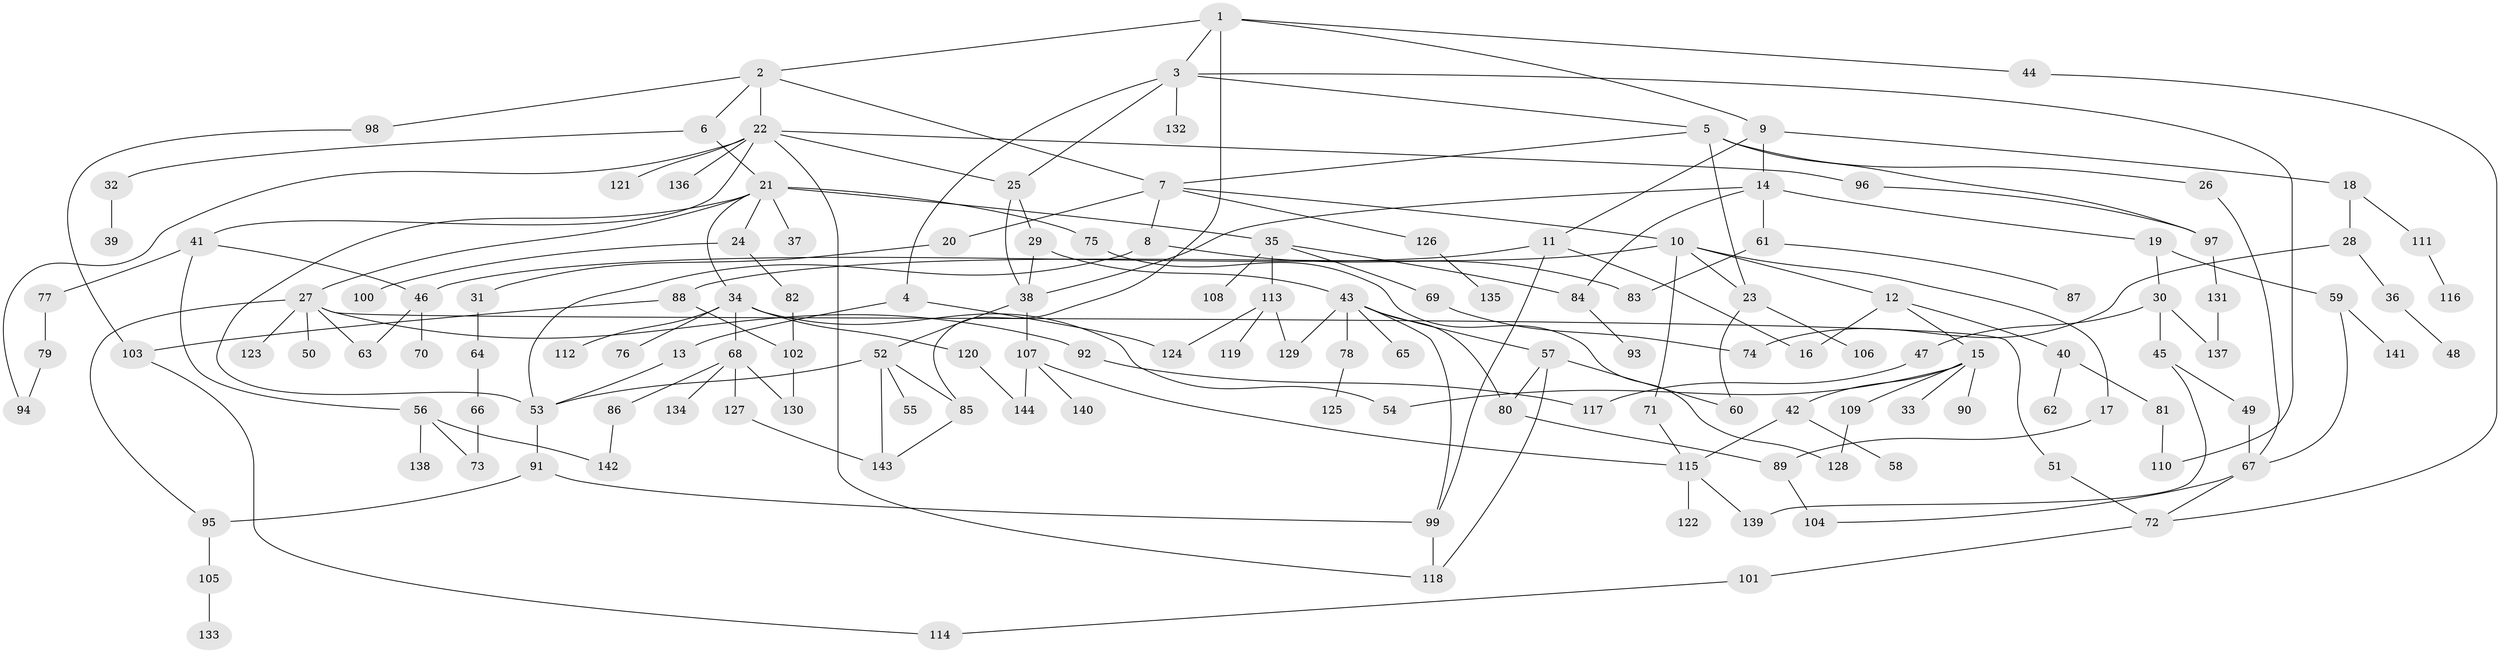// Generated by graph-tools (version 1.1) at 2025/13/03/09/25 04:13:39]
// undirected, 144 vertices, 192 edges
graph export_dot {
graph [start="1"]
  node [color=gray90,style=filled];
  1;
  2;
  3;
  4;
  5;
  6;
  7;
  8;
  9;
  10;
  11;
  12;
  13;
  14;
  15;
  16;
  17;
  18;
  19;
  20;
  21;
  22;
  23;
  24;
  25;
  26;
  27;
  28;
  29;
  30;
  31;
  32;
  33;
  34;
  35;
  36;
  37;
  38;
  39;
  40;
  41;
  42;
  43;
  44;
  45;
  46;
  47;
  48;
  49;
  50;
  51;
  52;
  53;
  54;
  55;
  56;
  57;
  58;
  59;
  60;
  61;
  62;
  63;
  64;
  65;
  66;
  67;
  68;
  69;
  70;
  71;
  72;
  73;
  74;
  75;
  76;
  77;
  78;
  79;
  80;
  81;
  82;
  83;
  84;
  85;
  86;
  87;
  88;
  89;
  90;
  91;
  92;
  93;
  94;
  95;
  96;
  97;
  98;
  99;
  100;
  101;
  102;
  103;
  104;
  105;
  106;
  107;
  108;
  109;
  110;
  111;
  112;
  113;
  114;
  115;
  116;
  117;
  118;
  119;
  120;
  121;
  122;
  123;
  124;
  125;
  126;
  127;
  128;
  129;
  130;
  131;
  132;
  133;
  134;
  135;
  136;
  137;
  138;
  139;
  140;
  141;
  142;
  143;
  144;
  1 -- 2;
  1 -- 3;
  1 -- 9;
  1 -- 44;
  1 -- 85;
  2 -- 6;
  2 -- 7;
  2 -- 22;
  2 -- 98;
  3 -- 4;
  3 -- 5;
  3 -- 25;
  3 -- 110;
  3 -- 132;
  4 -- 13;
  4 -- 124;
  5 -- 23;
  5 -- 26;
  5 -- 97;
  5 -- 7;
  6 -- 21;
  6 -- 32;
  7 -- 8;
  7 -- 10;
  7 -- 20;
  7 -- 126;
  8 -- 53;
  8 -- 83;
  9 -- 11;
  9 -- 14;
  9 -- 18;
  10 -- 12;
  10 -- 17;
  10 -- 71;
  10 -- 88;
  10 -- 23;
  11 -- 16;
  11 -- 46;
  11 -- 99;
  12 -- 15;
  12 -- 40;
  12 -- 16;
  13 -- 53;
  14 -- 19;
  14 -- 61;
  14 -- 84;
  14 -- 38;
  15 -- 33;
  15 -- 42;
  15 -- 54;
  15 -- 90;
  15 -- 109;
  17 -- 89;
  18 -- 28;
  18 -- 111;
  19 -- 30;
  19 -- 59;
  20 -- 31;
  21 -- 24;
  21 -- 27;
  21 -- 34;
  21 -- 35;
  21 -- 37;
  21 -- 75;
  21 -- 53;
  22 -- 41;
  22 -- 94;
  22 -- 96;
  22 -- 121;
  22 -- 136;
  22 -- 25;
  22 -- 118;
  23 -- 60;
  23 -- 106;
  24 -- 82;
  24 -- 100;
  25 -- 29;
  25 -- 38;
  26 -- 67;
  27 -- 50;
  27 -- 51;
  27 -- 92;
  27 -- 95;
  27 -- 123;
  27 -- 63;
  28 -- 36;
  28 -- 74;
  29 -- 38;
  29 -- 43;
  30 -- 45;
  30 -- 47;
  30 -- 137;
  31 -- 64;
  32 -- 39;
  34 -- 68;
  34 -- 76;
  34 -- 112;
  34 -- 120;
  34 -- 54;
  35 -- 69;
  35 -- 84;
  35 -- 108;
  35 -- 113;
  36 -- 48;
  38 -- 52;
  38 -- 107;
  40 -- 62;
  40 -- 81;
  41 -- 56;
  41 -- 77;
  41 -- 46;
  42 -- 58;
  42 -- 115;
  43 -- 57;
  43 -- 65;
  43 -- 78;
  43 -- 80;
  43 -- 129;
  43 -- 99;
  44 -- 72;
  45 -- 49;
  45 -- 139;
  46 -- 63;
  46 -- 70;
  47 -- 117;
  49 -- 67;
  51 -- 72;
  52 -- 53;
  52 -- 55;
  52 -- 143;
  52 -- 85;
  53 -- 91;
  56 -- 138;
  56 -- 142;
  56 -- 73;
  57 -- 80;
  57 -- 118;
  57 -- 60;
  59 -- 67;
  59 -- 141;
  61 -- 83;
  61 -- 87;
  64 -- 66;
  66 -- 73;
  67 -- 72;
  67 -- 104;
  68 -- 86;
  68 -- 127;
  68 -- 130;
  68 -- 134;
  69 -- 74;
  71 -- 115;
  72 -- 101;
  75 -- 128;
  77 -- 79;
  78 -- 125;
  79 -- 94;
  80 -- 89;
  81 -- 110;
  82 -- 102;
  84 -- 93;
  85 -- 143;
  86 -- 142;
  88 -- 103;
  88 -- 102;
  89 -- 104;
  91 -- 95;
  91 -- 99;
  92 -- 117;
  95 -- 105;
  96 -- 97;
  97 -- 131;
  98 -- 103;
  99 -- 118;
  101 -- 114;
  102 -- 130;
  103 -- 114;
  105 -- 133;
  107 -- 140;
  107 -- 144;
  107 -- 115;
  109 -- 128;
  111 -- 116;
  113 -- 119;
  113 -- 129;
  113 -- 124;
  115 -- 122;
  115 -- 139;
  120 -- 144;
  126 -- 135;
  127 -- 143;
  131 -- 137;
}

